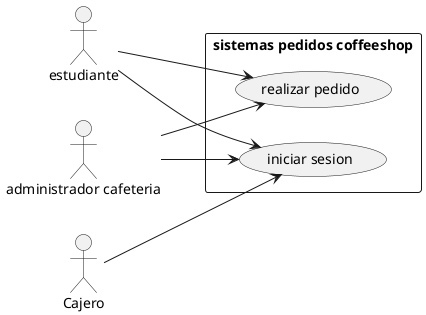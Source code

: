 @startuml casoscoffeeshop
left to right direction
actor "estudiante" as est
actor "administrador cafeteria" as admin
actor "Cajero" as cajero

rectangle "sistemas pedidos coffeeshop" {
  usecase "iniciar sesion" as UC1
  usecase "realizar pedido" as UC2
  
}

est --> UC1
est --> UC2
admin --> UC1
admin --> UC2
cajero --> UC1
@enduml 
